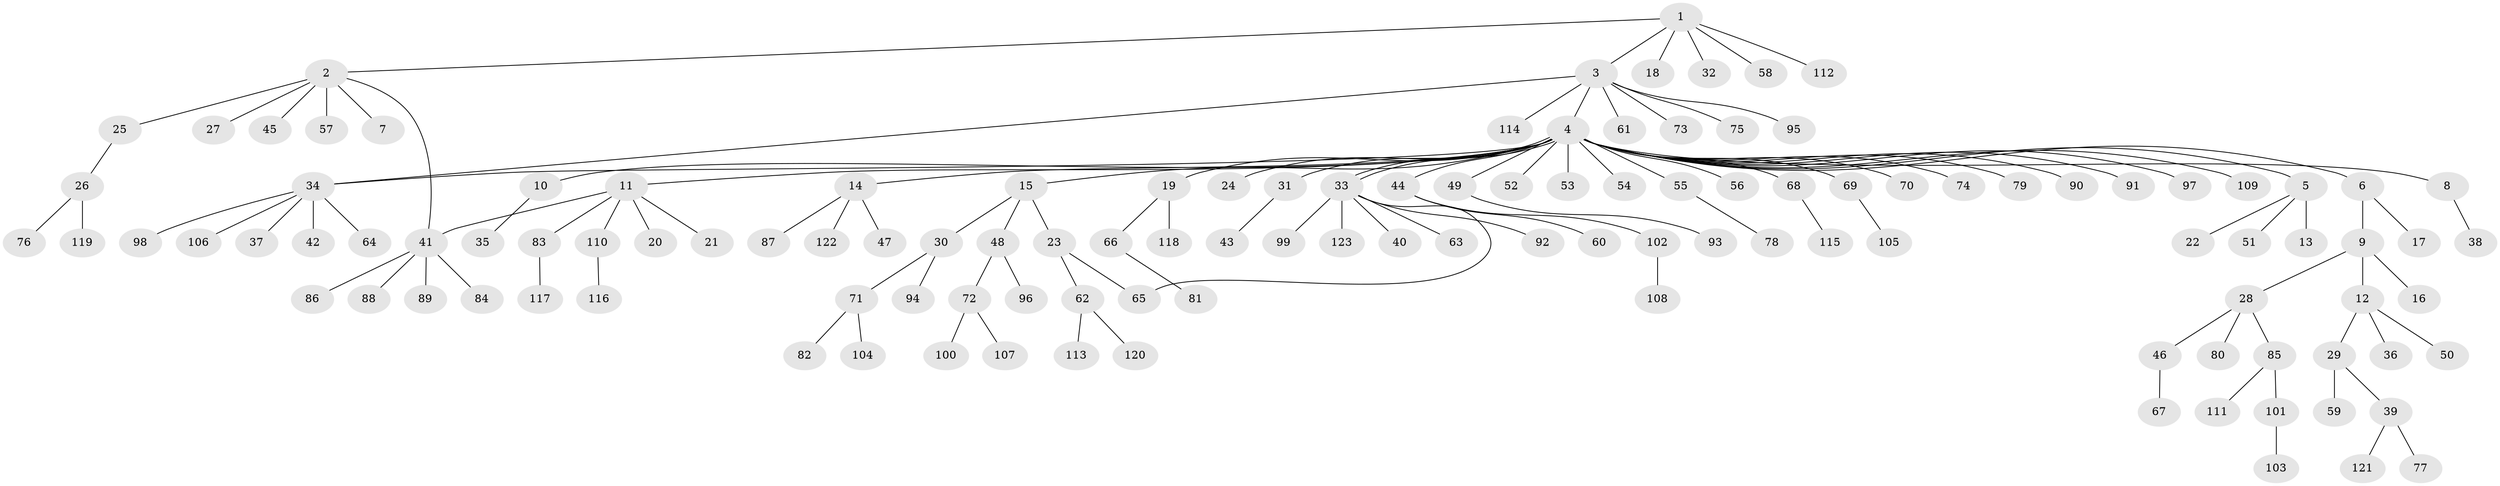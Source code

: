// Generated by graph-tools (version 1.1) at 2025/11/02/27/25 16:11:12]
// undirected, 123 vertices, 126 edges
graph export_dot {
graph [start="1"]
  node [color=gray90,style=filled];
  1;
  2;
  3;
  4;
  5;
  6;
  7;
  8;
  9;
  10;
  11;
  12;
  13;
  14;
  15;
  16;
  17;
  18;
  19;
  20;
  21;
  22;
  23;
  24;
  25;
  26;
  27;
  28;
  29;
  30;
  31;
  32;
  33;
  34;
  35;
  36;
  37;
  38;
  39;
  40;
  41;
  42;
  43;
  44;
  45;
  46;
  47;
  48;
  49;
  50;
  51;
  52;
  53;
  54;
  55;
  56;
  57;
  58;
  59;
  60;
  61;
  62;
  63;
  64;
  65;
  66;
  67;
  68;
  69;
  70;
  71;
  72;
  73;
  74;
  75;
  76;
  77;
  78;
  79;
  80;
  81;
  82;
  83;
  84;
  85;
  86;
  87;
  88;
  89;
  90;
  91;
  92;
  93;
  94;
  95;
  96;
  97;
  98;
  99;
  100;
  101;
  102;
  103;
  104;
  105;
  106;
  107;
  108;
  109;
  110;
  111;
  112;
  113;
  114;
  115;
  116;
  117;
  118;
  119;
  120;
  121;
  122;
  123;
  1 -- 2;
  1 -- 3;
  1 -- 18;
  1 -- 32;
  1 -- 58;
  1 -- 112;
  2 -- 7;
  2 -- 25;
  2 -- 27;
  2 -- 41;
  2 -- 45;
  2 -- 57;
  3 -- 4;
  3 -- 34;
  3 -- 61;
  3 -- 73;
  3 -- 75;
  3 -- 95;
  3 -- 114;
  4 -- 5;
  4 -- 6;
  4 -- 8;
  4 -- 10;
  4 -- 11;
  4 -- 14;
  4 -- 15;
  4 -- 19;
  4 -- 24;
  4 -- 31;
  4 -- 33;
  4 -- 33;
  4 -- 34;
  4 -- 44;
  4 -- 49;
  4 -- 52;
  4 -- 53;
  4 -- 54;
  4 -- 55;
  4 -- 56;
  4 -- 68;
  4 -- 69;
  4 -- 70;
  4 -- 74;
  4 -- 79;
  4 -- 90;
  4 -- 91;
  4 -- 97;
  4 -- 109;
  5 -- 13;
  5 -- 22;
  5 -- 51;
  6 -- 9;
  6 -- 17;
  8 -- 38;
  9 -- 12;
  9 -- 16;
  9 -- 28;
  10 -- 35;
  11 -- 20;
  11 -- 21;
  11 -- 41;
  11 -- 83;
  11 -- 110;
  12 -- 29;
  12 -- 36;
  12 -- 50;
  14 -- 47;
  14 -- 87;
  14 -- 122;
  15 -- 23;
  15 -- 30;
  15 -- 48;
  19 -- 66;
  19 -- 118;
  23 -- 62;
  23 -- 65;
  25 -- 26;
  26 -- 76;
  26 -- 119;
  28 -- 46;
  28 -- 80;
  28 -- 85;
  29 -- 39;
  29 -- 59;
  30 -- 71;
  30 -- 94;
  31 -- 43;
  33 -- 40;
  33 -- 63;
  33 -- 65;
  33 -- 92;
  33 -- 99;
  33 -- 123;
  34 -- 37;
  34 -- 42;
  34 -- 64;
  34 -- 98;
  34 -- 106;
  39 -- 77;
  39 -- 121;
  41 -- 84;
  41 -- 86;
  41 -- 88;
  41 -- 89;
  44 -- 60;
  44 -- 102;
  46 -- 67;
  48 -- 72;
  48 -- 96;
  49 -- 93;
  55 -- 78;
  62 -- 113;
  62 -- 120;
  66 -- 81;
  68 -- 115;
  69 -- 105;
  71 -- 82;
  71 -- 104;
  72 -- 100;
  72 -- 107;
  83 -- 117;
  85 -- 101;
  85 -- 111;
  101 -- 103;
  102 -- 108;
  110 -- 116;
}

